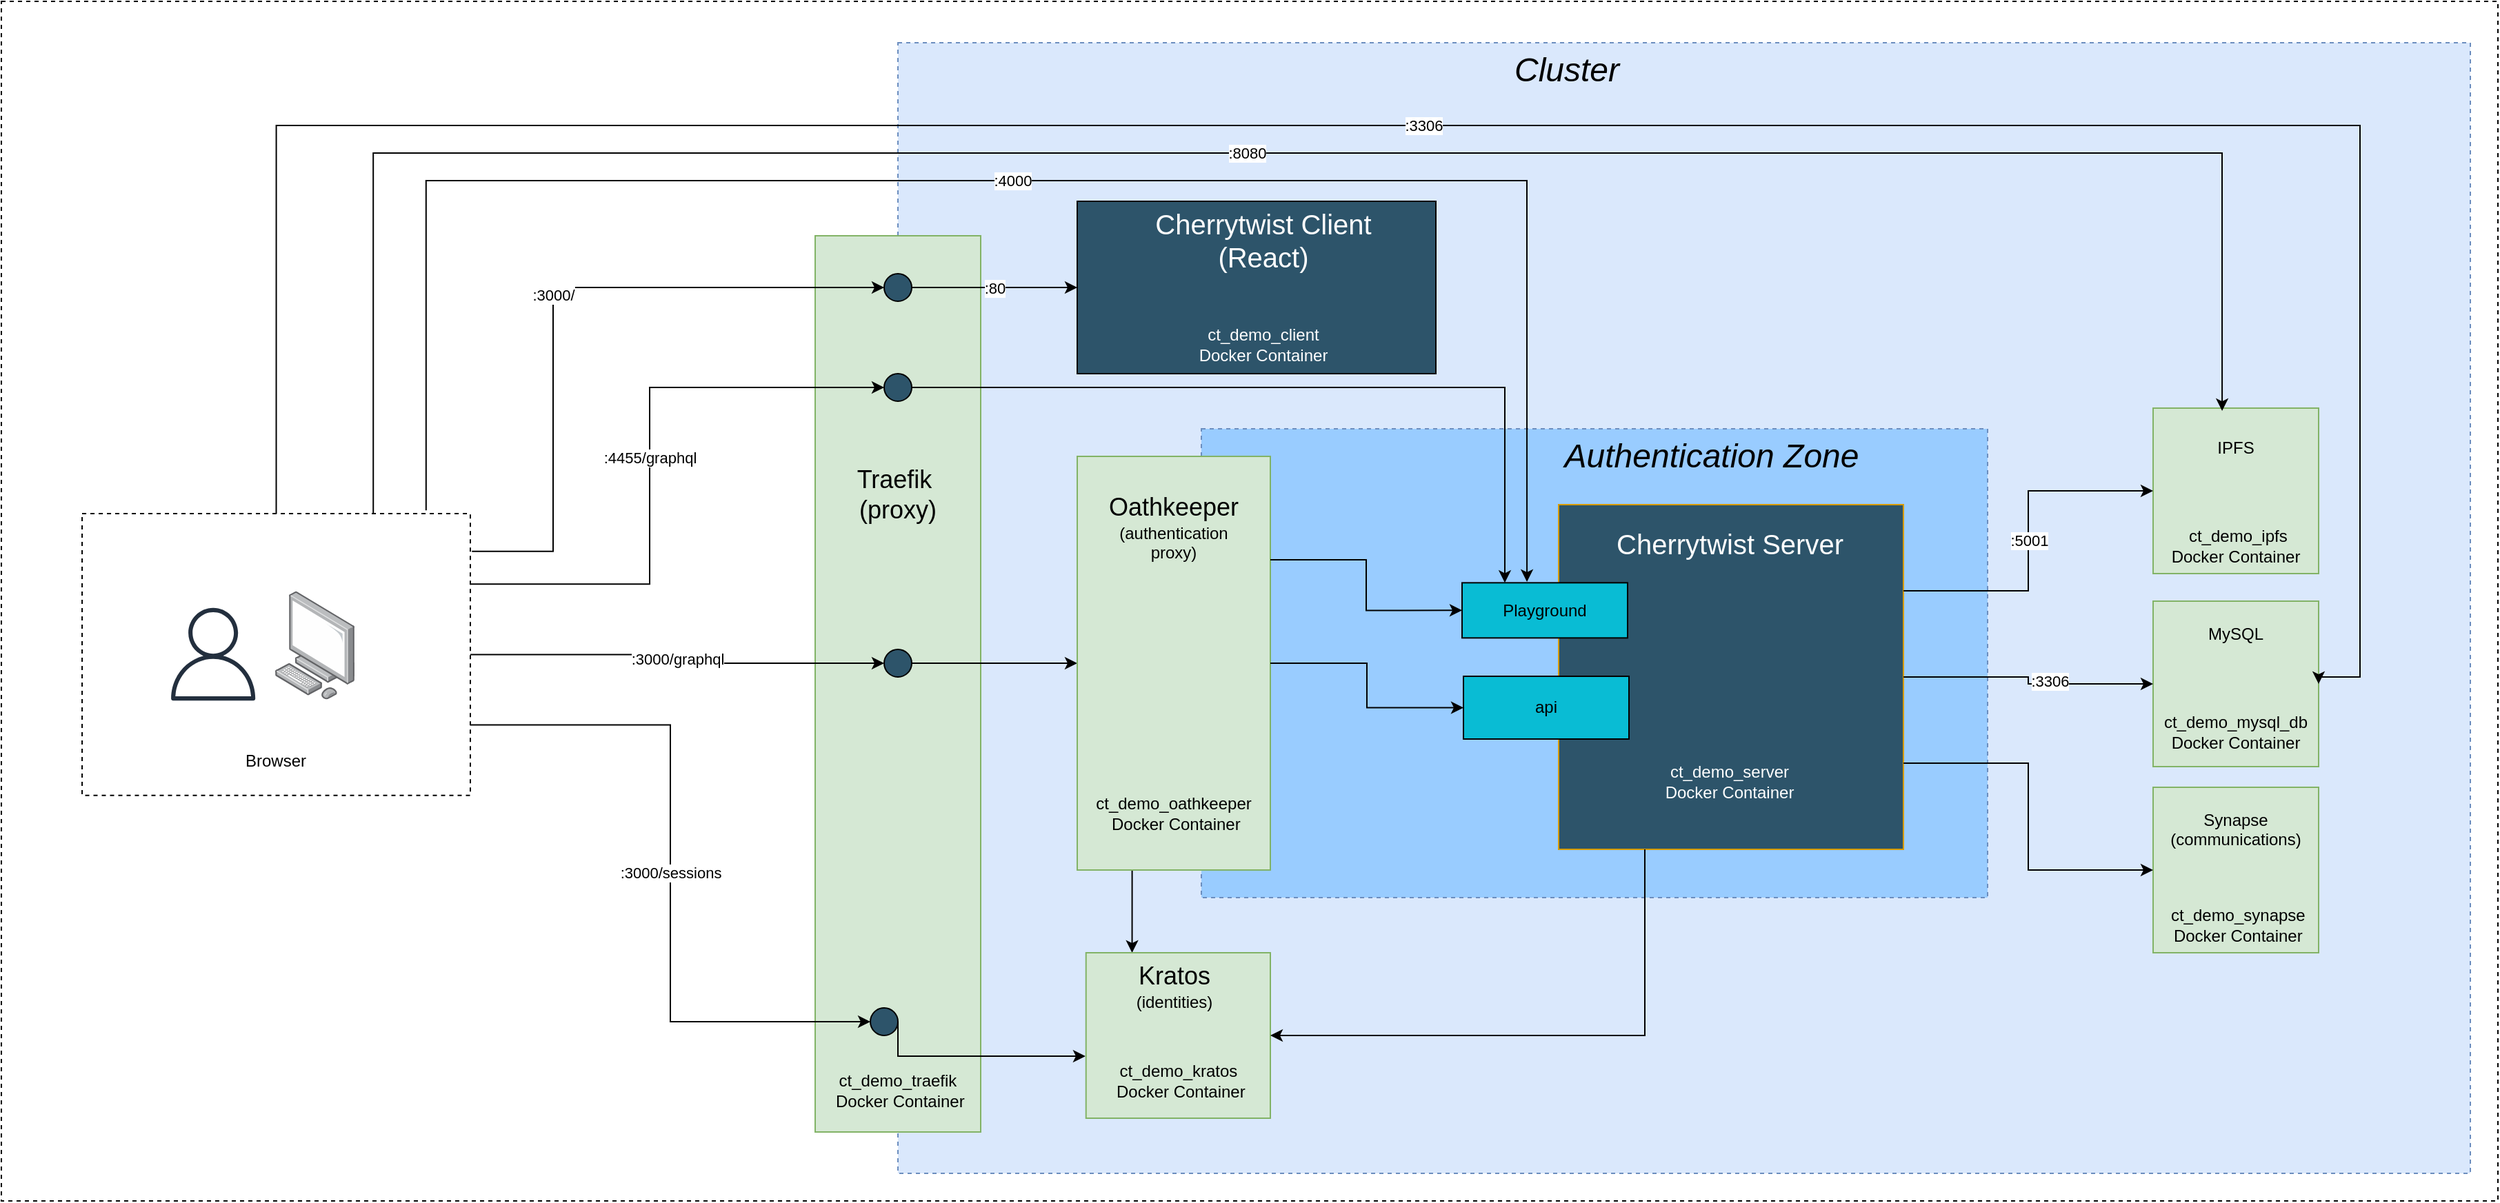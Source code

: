 <mxfile version="14.4.3" type="device"><diagram id="5-0HRDUqpAHmHsOU0eof" name="Page-1"><mxGraphModel dx="3197" dy="1358" grid="1" gridSize="10" guides="1" tooltips="1" connect="1" arrows="1" fold="1" page="1" pageScale="1" pageWidth="827" pageHeight="1169" math="0" shadow="0"><root><mxCell id="0"/><mxCell id="1" parent="0"/><mxCell id="0voDaI4-u7oijfD-uJI3-23" value="" style="rounded=0;whiteSpace=wrap;html=1;dashed=1;" parent="1" vertex="1"><mxGeometry x="-450" y="170" width="1810" height="870" as="geometry"/></mxCell><mxCell id="0voDaI4-u7oijfD-uJI3-18" value="" style="rounded=0;whiteSpace=wrap;html=1;dashed=1;fillColor=#dae8fc;strokeColor=#6c8ebf;" parent="1" vertex="1"><mxGeometry x="200" y="200" width="1140" height="820" as="geometry"/></mxCell><mxCell id="RfYNLgnv8OTz5lV1KctK-16" value="" style="rounded=0;whiteSpace=wrap;html=1;strokeColor=#82b366;fillColor=#D5E8D4;" parent="1" vertex="1"><mxGeometry x="140" y="340" width="120" height="650" as="geometry"/></mxCell><mxCell id="0voDaI4-u7oijfD-uJI3-4" value="port:3306" style="edgeStyle=orthogonalEdgeStyle;rounded=0;orthogonalLoop=1;jettySize=auto;html=1;" parent="1" source="0voDaI4-u7oijfD-uJI3-2" edge="1"><mxGeometry relative="1" as="geometry"><mxPoint x="910" y="500" as="targetPoint"/></mxGeometry></mxCell><mxCell id="0voDaI4-u7oijfD-uJI3-27" value="" style="group" parent="1" vertex="1" connectable="0"><mxGeometry x="1110" y="605" width="131" height="120" as="geometry"/></mxCell><mxCell id="0voDaI4-u7oijfD-uJI3-21" value="&amp;nbsp;ct_demo_db&lt;br&gt;&amp;nbsp;Docker Container" style="text;html=1;strokeColor=none;fillColor=none;align=center;verticalAlign=middle;whiteSpace=wrap;rounded=0;dashed=1;" parent="0voDaI4-u7oijfD-uJI3-27" vertex="1"><mxGeometry y="80" width="120" height="40" as="geometry"/></mxCell><mxCell id="YILVaNEbcuu23r1FG_Kh-31" value="" style="group" vertex="1" connectable="0" parent="0voDaI4-u7oijfD-uJI3-27"><mxGeometry width="131" height="120" as="geometry"/></mxCell><mxCell id="0voDaI4-u7oijfD-uJI3-1" value="" style="whiteSpace=wrap;html=1;aspect=fixed;fillColor=#d5e8d4;strokeColor=#82b366;" parent="YILVaNEbcuu23r1FG_Kh-31" vertex="1"><mxGeometry width="120" height="120" as="geometry"/></mxCell><mxCell id="YILVaNEbcuu23r1FG_Kh-28" value="&lt;meta charset=&quot;utf-8&quot;&gt;&lt;span style=&quot;color: rgb(0, 0, 0); font-family: helvetica; font-size: 12px; font-style: normal; font-weight: 400; letter-spacing: normal; text-indent: 0px; text-transform: none; word-spacing: 0px; display: inline; float: none;&quot;&gt;MySQL&lt;/span&gt;" style="text;whiteSpace=wrap;html=1;align=center;labelBackgroundColor=none;" vertex="1" parent="YILVaNEbcuu23r1FG_Kh-31"><mxGeometry x="25" y="10" width="70" height="30" as="geometry"/></mxCell><mxCell id="YILVaNEbcuu23r1FG_Kh-33" value="ct_demo_mysql_db&lt;br&gt;Docker Container" style="text;html=1;strokeColor=none;fillColor=none;align=center;verticalAlign=middle;whiteSpace=wrap;rounded=0;dashed=1;" vertex="1" parent="YILVaNEbcuu23r1FG_Kh-31"><mxGeometry y="75" width="120" height="40" as="geometry"/></mxCell><mxCell id="IZdfjD5uXH5z2tWCQTJ2-1" value="" style="group" parent="1" vertex="1" connectable="0"><mxGeometry x="1110" y="465" width="120" height="120" as="geometry"/></mxCell><mxCell id="YILVaNEbcuu23r1FG_Kh-30" value="" style="group" vertex="1" connectable="0" parent="IZdfjD5uXH5z2tWCQTJ2-1"><mxGeometry width="120" height="120" as="geometry"/></mxCell><mxCell id="IZdfjD5uXH5z2tWCQTJ2-2" value="" style="whiteSpace=wrap;html=1;aspect=fixed;fillColor=#d5e8d4;strokeColor=#82b366;" parent="YILVaNEbcuu23r1FG_Kh-30" vertex="1"><mxGeometry width="120" height="120" as="geometry"/></mxCell><mxCell id="IZdfjD5uXH5z2tWCQTJ2-3" value="&amp;nbsp;ct_demo_ipfs&lt;br&gt;Docker Container" style="text;html=1;strokeColor=none;fillColor=none;align=center;verticalAlign=middle;whiteSpace=wrap;rounded=0;dashed=1;" parent="YILVaNEbcuu23r1FG_Kh-30" vertex="1"><mxGeometry y="80" width="120" height="40" as="geometry"/></mxCell><mxCell id="YILVaNEbcuu23r1FG_Kh-29" value="&lt;meta charset=&quot;utf-8&quot;&gt;&lt;span style=&quot;color: rgb(0, 0, 0); font-family: helvetica; font-size: 12px; font-style: normal; font-weight: 400; letter-spacing: normal; text-indent: 0px; text-transform: none; word-spacing: 0px; display: inline; float: none;&quot;&gt;IPFS&lt;/span&gt;" style="text;whiteSpace=wrap;html=1;align=center;labelBackgroundColor=none;" vertex="1" parent="YILVaNEbcuu23r1FG_Kh-30"><mxGeometry x="35" y="15" width="50" height="30" as="geometry"/></mxCell><mxCell id="IZdfjD5uXH5z2tWCQTJ2-14" value="&lt;font style=&quot;font-size: 24px&quot;&gt;&lt;i&gt;Cluster&lt;/i&gt;&lt;/font&gt;" style="text;html=1;strokeColor=none;fillColor=none;align=center;verticalAlign=middle;whiteSpace=wrap;rounded=0;" parent="1" vertex="1"><mxGeometry x="580" y="210" width="210" height="20" as="geometry"/></mxCell><mxCell id="RfYNLgnv8OTz5lV1KctK-8" value=":80" style="edgeStyle=orthogonalEdgeStyle;rounded=0;orthogonalLoop=1;jettySize=auto;html=1;exitX=1;exitY=0.5;exitDx=0;exitDy=0;entryX=0;entryY=0.5;entryDx=0;entryDy=0;" parent="1" source="RfYNLgnv8OTz5lV1KctK-11" target="YILVaNEbcuu23r1FG_Kh-16" edge="1"><mxGeometry relative="1" as="geometry"><mxPoint x="270" y="420" as="targetPoint"/><mxPoint x="-40" y="575.714" as="sourcePoint"/><Array as="points"><mxPoint x="310" y="378"/><mxPoint x="310" y="378"/></Array></mxGeometry></mxCell><mxCell id="RfYNLgnv8OTz5lV1KctK-9" style="edgeStyle=orthogonalEdgeStyle;rounded=0;orthogonalLoop=1;jettySize=auto;html=1;exitX=0.25;exitY=1;exitDx=0;exitDy=0;entryX=0.25;entryY=0;entryDx=0;entryDy=0;" parent="1" source="YILVaNEbcuu23r1FG_Kh-3" edge="1" target="RfYNLgnv8OTz5lV1KctK-19"><mxGeometry relative="1" as="geometry"><mxPoint x="590" y="695" as="targetPoint"/><mxPoint x="582.768" y="736.999" as="sourcePoint"/><Array as="points"><mxPoint x="370" y="800"/></Array></mxGeometry></mxCell><mxCell id="RfYNLgnv8OTz5lV1KctK-10" value=":3000/graphql" style="edgeStyle=orthogonalEdgeStyle;rounded=0;orthogonalLoop=1;jettySize=auto;html=1;entryX=0;entryY=0.5;entryDx=0;entryDy=0;exitX=1;exitY=0.5;exitDx=0;exitDy=0;" parent="1" source="0voDaI4-u7oijfD-uJI3-35" target="RfYNLgnv8OTz5lV1KctK-13" edge="1"><mxGeometry relative="1" as="geometry"><mxPoint x="161.32" y="530.08" as="targetPoint"/><mxPoint x="-40" y="630" as="sourcePoint"/><Array as="points"/></mxGeometry></mxCell><mxCell id="RfYNLgnv8OTz5lV1KctK-11" value="" style="ellipse;whiteSpace=wrap;html=1;aspect=fixed;fillColor=#2d546a;" parent="1" vertex="1"><mxGeometry x="190" y="367.5" width="20" height="20" as="geometry"/></mxCell><mxCell id="0voDaI4-u7oijfD-uJI3-40" value=":3000/" style="edgeStyle=orthogonalEdgeStyle;rounded=0;orthogonalLoop=1;jettySize=auto;html=1;exitX=1.004;exitY=0.134;exitDx=0;exitDy=0;entryX=0;entryY=0.5;entryDx=0;entryDy=0;exitPerimeter=0;" parent="1" source="0voDaI4-u7oijfD-uJI3-35" target="RfYNLgnv8OTz5lV1KctK-11" edge="1"><mxGeometry relative="1" as="geometry"><mxPoint x="460" y="550" as="targetPoint"/><Array as="points"><mxPoint x="-50" y="569"/><mxPoint x="-50" y="378"/></Array></mxGeometry></mxCell><mxCell id="RfYNLgnv8OTz5lV1KctK-18" style="edgeStyle=orthogonalEdgeStyle;rounded=0;orthogonalLoop=1;jettySize=auto;html=1;entryX=0;entryY=0.5;entryDx=0;entryDy=0;" parent="1" source="RfYNLgnv8OTz5lV1KctK-13" target="YILVaNEbcuu23r1FG_Kh-3" edge="1"><mxGeometry relative="1" as="geometry"><mxPoint x="382.31" y="698.845" as="targetPoint"/></mxGeometry></mxCell><mxCell id="RfYNLgnv8OTz5lV1KctK-13" value="" style="ellipse;whiteSpace=wrap;html=1;aspect=fixed;fillColor=#2d546a;" parent="1" vertex="1"><mxGeometry x="190" y="640" width="20" height="20" as="geometry"/></mxCell><mxCell id="RfYNLgnv8OTz5lV1KctK-23" value="ct_demo_traefik&lt;br&gt;&amp;nbsp;Docker Container" style="text;html=1;strokeColor=none;fillColor=none;align=center;verticalAlign=middle;whiteSpace=wrap;rounded=0;dashed=1;" parent="1" vertex="1"><mxGeometry x="140" y="940" width="120" height="40" as="geometry"/></mxCell><mxCell id="RfYNLgnv8OTz5lV1KctK-28" value="" style="group" parent="1" vertex="1" connectable="0"><mxGeometry x="1110" y="740" width="120" height="120" as="geometry"/></mxCell><mxCell id="YILVaNEbcuu23r1FG_Kh-32" value="" style="group" vertex="1" connectable="0" parent="RfYNLgnv8OTz5lV1KctK-28"><mxGeometry width="120" height="120" as="geometry"/></mxCell><mxCell id="RfYNLgnv8OTz5lV1KctK-29" value="" style="whiteSpace=wrap;html=1;aspect=fixed;fillColor=#d5e8d4;strokeColor=#82b366;" parent="YILVaNEbcuu23r1FG_Kh-32" vertex="1"><mxGeometry width="120" height="120" as="geometry"/></mxCell><mxCell id="RfYNLgnv8OTz5lV1KctK-30" value="&amp;nbsp;ct_demo_synapse&lt;br&gt;&amp;nbsp;Docker Container" style="text;html=1;strokeColor=none;fillColor=none;align=center;verticalAlign=middle;whiteSpace=wrap;rounded=0;dashed=1;" parent="YILVaNEbcuu23r1FG_Kh-32" vertex="1"><mxGeometry y="80" width="120" height="40" as="geometry"/></mxCell><mxCell id="YILVaNEbcuu23r1FG_Kh-26" value="&lt;meta charset=&quot;utf-8&quot;&gt;&lt;span style=&quot;color: rgb(0, 0, 0); font-family: helvetica; font-size: 12px; font-style: normal; font-weight: 400; letter-spacing: normal; text-indent: 0px; text-transform: none; word-spacing: 0px; display: inline; float: none;&quot;&gt;Synapse&lt;/span&gt;&lt;br style=&quot;color: rgb(0, 0, 0); font-family: helvetica; font-size: 12px; font-style: normal; font-weight: 400; letter-spacing: normal; text-indent: 0px; text-transform: none; word-spacing: 0px;&quot;&gt;&lt;span style=&quot;color: rgb(0, 0, 0); font-family: helvetica; font-size: 12px; font-style: normal; font-weight: 400; letter-spacing: normal; text-indent: 0px; text-transform: none; word-spacing: 0px; display: inline; float: none;&quot;&gt;(communications)&lt;/span&gt;" style="text;whiteSpace=wrap;html=1;align=center;labelBackgroundColor=none;" vertex="1" parent="YILVaNEbcuu23r1FG_Kh-32"><mxGeometry y="10" width="120" height="40" as="geometry"/></mxCell><mxCell id="RfYNLgnv8OTz5lV1KctK-33" value=":3000/sessions" style="edgeStyle=orthogonalEdgeStyle;rounded=0;orthogonalLoop=1;jettySize=auto;html=1;entryX=0;entryY=0.5;entryDx=0;entryDy=0;exitX=1;exitY=0.75;exitDx=0;exitDy=0;" parent="1" source="0voDaI4-u7oijfD-uJI3-35" target="RfYNLgnv8OTz5lV1KctK-34" edge="1"><mxGeometry relative="1" as="geometry"><mxPoint x="161.32" y="575.08" as="targetPoint"/><mxPoint x="-60" y="674.954" as="sourcePoint"/><Array as="points"/></mxGeometry></mxCell><mxCell id="RfYNLgnv8OTz5lV1KctK-34" value="" style="ellipse;whiteSpace=wrap;html=1;aspect=fixed;fillColor=#2d546a;" parent="1" vertex="1"><mxGeometry x="180" y="900" width="20" height="20" as="geometry"/></mxCell><mxCell id="RfYNLgnv8OTz5lV1KctK-35" style="edgeStyle=orthogonalEdgeStyle;rounded=0;orthogonalLoop=1;jettySize=auto;html=1;exitX=1;exitY=0.5;exitDx=0;exitDy=0;entryX=-0.003;entryY=0.625;entryDx=0;entryDy=0;entryPerimeter=0;" parent="1" source="RfYNLgnv8OTz5lV1KctK-34" target="RfYNLgnv8OTz5lV1KctK-19" edge="1"><mxGeometry relative="1" as="geometry"><mxPoint x="220" y="620" as="sourcePoint"/><mxPoint x="635" y="880" as="targetPoint"/><Array as="points"><mxPoint x="200" y="935"/></Array></mxGeometry></mxCell><mxCell id="RfYNLgnv8OTz5lV1KctK-39" value="" style="ellipse;whiteSpace=wrap;html=1;aspect=fixed;fillColor=#2d546a;" parent="1" vertex="1"><mxGeometry x="190" y="440" width="20" height="20" as="geometry"/></mxCell><mxCell id="RfYNLgnv8OTz5lV1KctK-40" value=":4455/graphql" style="edgeStyle=orthogonalEdgeStyle;rounded=0;orthogonalLoop=1;jettySize=auto;html=1;exitX=1;exitY=0.25;exitDx=0;exitDy=0;entryX=0;entryY=0.5;entryDx=0;entryDy=0;" parent="1" source="0voDaI4-u7oijfD-uJI3-35" target="RfYNLgnv8OTz5lV1KctK-39" edge="1"><mxGeometry relative="1" as="geometry"><mxPoint x="200" y="510" as="targetPoint"/><mxPoint x="-40" y="554.821" as="sourcePoint"/><Array as="points"><mxPoint x="20" y="593"/><mxPoint x="20" y="450"/></Array></mxGeometry></mxCell><mxCell id="RfYNLgnv8OTz5lV1KctK-42" value=":8080" style="edgeStyle=orthogonalEdgeStyle;rounded=0;orthogonalLoop=1;jettySize=auto;html=1;exitX=0.75;exitY=0;exitDx=0;exitDy=0;entryX=0.417;entryY=0.017;entryDx=0;entryDy=0;entryPerimeter=0;" parent="1" source="0voDaI4-u7oijfD-uJI3-35" target="IZdfjD5uXH5z2tWCQTJ2-2" edge="1"><mxGeometry relative="1" as="geometry"><mxPoint x="-40" y="536" as="sourcePoint"/><mxPoint x="845" y="431.43" as="targetPoint"/><Array as="points"><mxPoint x="-180" y="280"/><mxPoint x="1160" y="280"/></Array></mxGeometry></mxCell><mxCell id="YILVaNEbcuu23r1FG_Kh-1" value="&lt;span style=&quot;&quot;&gt;&lt;span style=&quot;color: rgb(0 , 0 , 0) ; font-family: &amp;quot;helvetica&amp;quot; ; font-size: 18px ; font-style: normal ; font-weight: 400 ; letter-spacing: normal ; text-indent: 0px ; text-transform: none ; word-spacing: 0px ; display: inline ; float: none&quot;&gt;Traefik&amp;nbsp;&lt;/span&gt;&lt;br style=&quot;color: rgb(0 , 0 , 0) ; font-family: &amp;quot;helvetica&amp;quot; ; font-size: 18px ; font-style: normal ; font-weight: 400 ; letter-spacing: normal ; text-indent: 0px ; text-transform: none ; word-spacing: 0px&quot;&gt;&lt;span style=&quot;color: rgb(0 , 0 , 0) ; font-family: &amp;quot;helvetica&amp;quot; ; font-size: 18px ; font-style: normal ; font-weight: 400 ; letter-spacing: normal ; text-indent: 0px ; text-transform: none ; word-spacing: 0px ; display: inline ; float: none&quot;&gt;(proxy)&lt;/span&gt;&lt;/span&gt;" style="text;whiteSpace=wrap;html=1;align=center;labelBackgroundColor=none;" vertex="1" parent="1"><mxGeometry x="160" y="500" width="80" height="50" as="geometry"/></mxCell><mxCell id="IZdfjD5uXH5z2tWCQTJ2-12" value="" style="group" parent="1" vertex="1" connectable="0"><mxGeometry x="630" y="500" width="360" height="320" as="geometry"/></mxCell><mxCell id="YILVaNEbcuu23r1FG_Kh-9" value="" style="rounded=0;whiteSpace=wrap;html=1;dashed=1;strokeColor=#6c8ebf;fillColor=#99CCFF;" vertex="1" parent="IZdfjD5uXH5z2tWCQTJ2-12"><mxGeometry x="-210" y="-20" width="570" height="340" as="geometry"/></mxCell><mxCell id="YILVaNEbcuu23r1FG_Kh-11" value="" style="group" vertex="1" connectable="0" parent="IZdfjD5uXH5z2tWCQTJ2-12"><mxGeometry x="-311" y="60" width="170" height="240" as="geometry"/></mxCell><mxCell id="YILVaNEbcuu23r1FG_Kh-3" value="" style="rounded=0;whiteSpace=wrap;html=1;strokeColor=#82b366;fillColor=#D5E8D4;" vertex="1" parent="YILVaNEbcuu23r1FG_Kh-11"><mxGeometry x="11" y="-60" width="140" height="300" as="geometry"/></mxCell><mxCell id="IZdfjD5uXH5z2tWCQTJ2-18" value="ct_demo_oathkeeper&lt;br&gt;&amp;nbsp;Docker Container" style="text;html=1;strokeColor=none;fillColor=none;align=center;verticalAlign=middle;whiteSpace=wrap;rounded=0;dashed=1;" parent="YILVaNEbcuu23r1FG_Kh-11" vertex="1"><mxGeometry x="-4" y="170.0" width="170" height="57.14" as="geometry"/></mxCell><mxCell id="RfYNLgnv8OTz5lV1KctK-25" style="edgeStyle=orthogonalEdgeStyle;rounded=0;orthogonalLoop=1;jettySize=auto;html=1;entryX=0;entryY=0.5;entryDx=0;entryDy=0;" parent="IZdfjD5uXH5z2tWCQTJ2-12" source="YILVaNEbcuu23r1FG_Kh-3" target="RfYNLgnv8OTz5lV1KctK-38" edge="1"><mxGeometry relative="1" as="geometry"><mxPoint x="-301" y="49.423" as="sourcePoint"/></mxGeometry></mxCell><mxCell id="YILVaNEbcuu23r1FG_Kh-12" style="edgeStyle=orthogonalEdgeStyle;rounded=0;orthogonalLoop=1;jettySize=auto;html=1;entryX=0;entryY=0.5;entryDx=0;entryDy=0;exitX=1;exitY=0.25;exitDx=0;exitDy=0;" edge="1" parent="IZdfjD5uXH5z2tWCQTJ2-12" source="YILVaNEbcuu23r1FG_Kh-3" target="RfYNLgnv8OTz5lV1KctK-37"><mxGeometry relative="1" as="geometry"><mxPoint x="-150" y="163.335" as="sourcePoint"/><mxPoint x="-81" y="202.748" as="targetPoint"/></mxGeometry></mxCell><mxCell id="YILVaNEbcuu23r1FG_Kh-15" value="" style="group;" vertex="1" connectable="0" parent="IZdfjD5uXH5z2tWCQTJ2-12"><mxGeometry x="49" y="35.0" width="250" height="250" as="geometry"/></mxCell><mxCell id="0voDaI4-u7oijfD-uJI3-2" value="" style="whiteSpace=wrap;html=1;aspect=fixed;strokeColor=#d79b00;fillColor=#2d546a;" parent="YILVaNEbcuu23r1FG_Kh-15" vertex="1"><mxGeometry width="250" height="250" as="geometry"/></mxCell><mxCell id="0voDaI4-u7oijfD-uJI3-22" value="&lt;font color=&quot;#ffffff&quot;&gt;ct_demo_server&lt;br&gt;Docker Container&lt;/font&gt;" style="text;html=1;strokeColor=none;fillColor=none;align=center;verticalAlign=middle;whiteSpace=wrap;rounded=0;dashed=1;" parent="YILVaNEbcuu23r1FG_Kh-15" vertex="1"><mxGeometry x="60.999" y="170.002" width="126.316" height="62.222" as="geometry"/></mxCell><mxCell id="IZdfjD5uXH5z2tWCQTJ2-11" value="&lt;div style=&quot;text-align: center&quot;&gt;&lt;span style=&quot;font-size: 20px ; font-family: &amp;#34;helvetica&amp;#34;&quot;&gt;&lt;font color=&quot;#ffffff&quot;&gt;Cherrytwist Server&lt;/font&gt;&lt;/span&gt;&lt;/div&gt;" style="text;whiteSpace=wrap;html=1;" parent="YILVaNEbcuu23r1FG_Kh-15" vertex="1"><mxGeometry x="39.95" y="10" width="168.42" height="46.67" as="geometry"/></mxCell><mxCell id="RfYNLgnv8OTz5lV1KctK-37" value="Playground" style="rounded=0;whiteSpace=wrap;html=1;gradientColor=none;align=center;fillColor=#09BCD4;" parent="YILVaNEbcuu23r1FG_Kh-15" vertex="1"><mxGeometry x="-70" y="56.67" width="120" height="40" as="geometry"/></mxCell><mxCell id="RfYNLgnv8OTz5lV1KctK-38" value="api" style="rounded=0;whiteSpace=wrap;html=1;gradientColor=none;align=center;fillColor=#09BCD4;" parent="IZdfjD5uXH5z2tWCQTJ2-12" vertex="1"><mxGeometry x="-20" y="159.497" width="120" height="45.5" as="geometry"/></mxCell><mxCell id="YILVaNEbcuu23r1FG_Kh-13" value="" style="group" vertex="1" connectable="0" parent="1"><mxGeometry x="330" y="860" width="140" height="120" as="geometry"/></mxCell><mxCell id="RfYNLgnv8OTz5lV1KctK-19" value="" style="rounded=0;whiteSpace=wrap;html=1;strokeColor=#82b366;fillColor=#D5E8D4;" parent="YILVaNEbcuu23r1FG_Kh-13" vertex="1"><mxGeometry x="6.364" width="133.636" height="120" as="geometry"/></mxCell><mxCell id="RfYNLgnv8OTz5lV1KctK-20" value="ct_demo_kratos&lt;br&gt;&amp;nbsp;Docker Container" style="text;html=1;strokeColor=none;fillColor=none;align=center;verticalAlign=middle;whiteSpace=wrap;rounded=0;dashed=1;" parent="YILVaNEbcuu23r1FG_Kh-13" vertex="1"><mxGeometry x="16.732" y="84" width="112.903" height="17.455" as="geometry"/></mxCell><mxCell id="RfYNLgnv8OTz5lV1KctK-22" value="&lt;span style=&quot;&quot;&gt;&lt;span style=&quot;color: rgb(0 , 0 , 0) ; font-family: &amp;quot;helvetica&amp;quot; ; font-style: normal ; font-weight: 400 ; letter-spacing: normal ; text-indent: 0px ; text-transform: none ; word-spacing: 0px ; font-size: 18px&quot;&gt;Kratos&lt;br&gt;&lt;/span&gt;&lt;span style=&quot;color: rgb(0 , 0 , 0) ; font-family: &amp;quot;helvetica&amp;quot; ; font-size: 12px ; font-style: normal ; font-weight: 400 ; letter-spacing: normal ; text-indent: 0px ; text-transform: none ; word-spacing: 0px ; display: inline ; float: none&quot;&gt;(identities)&lt;/span&gt;&lt;/span&gt;" style="text;whiteSpace=wrap;html=1;align=center;labelBackgroundColor=none;" parent="YILVaNEbcuu23r1FG_Kh-13" vertex="1"><mxGeometry x="44.545" width="50.909" height="60" as="geometry"/></mxCell><mxCell id="RfYNLgnv8OTz5lV1KctK-26" style="edgeStyle=orthogonalEdgeStyle;rounded=0;orthogonalLoop=1;jettySize=auto;html=1;entryX=1;entryY=0.5;entryDx=0;entryDy=0;exitX=0.25;exitY=1;exitDx=0;exitDy=0;" parent="1" source="0voDaI4-u7oijfD-uJI3-2" target="RfYNLgnv8OTz5lV1KctK-19" edge="1"><mxGeometry relative="1" as="geometry"><mxPoint x="640" y="883.95" as="sourcePoint"/><mxPoint x="940" y="845.003" as="targetPoint"/></mxGeometry></mxCell><mxCell id="YILVaNEbcuu23r1FG_Kh-17" value="" style="group;fillColor=#ffffff;" vertex="1" connectable="0" parent="1"><mxGeometry x="330" y="315" width="260" height="125" as="geometry"/></mxCell><mxCell id="YILVaNEbcuu23r1FG_Kh-16" value="" style="rounded=0;whiteSpace=wrap;html=1;labelBackgroundColor=#FFFFFF;align=center;fillColor=#2D546A;" vertex="1" parent="YILVaNEbcuu23r1FG_Kh-17"><mxGeometry width="260" height="125" as="geometry"/></mxCell><mxCell id="IZdfjD5uXH5z2tWCQTJ2-7" value="&lt;font color=&quot;#ffffff&quot;&gt;ct_demo_client&lt;br&gt;Docker Container&lt;/font&gt;" style="text;html=1;strokeColor=none;fillColor=none;align=center;verticalAlign=middle;whiteSpace=wrap;rounded=0;dashed=1;" parent="YILVaNEbcuu23r1FG_Kh-17" vertex="1"><mxGeometry x="70" y="83.333" width="130" height="41.667" as="geometry"/></mxCell><mxCell id="IZdfjD5uXH5z2tWCQTJ2-10" value="&lt;font style=&quot;font-size: 20px&quot;&gt;&lt;span style=&quot;color: rgb(255 , 255 , 255)&quot;&gt;Cherrytwist Client&lt;/span&gt;&lt;br style=&quot;color: rgb(255 , 255 , 255)&quot;&gt;&lt;span style=&quot;color: rgb(255 , 255 , 255)&quot;&gt;&amp;nbsp;(React)&amp;nbsp;&lt;/span&gt;&lt;/font&gt;" style="text;html=1;strokeColor=none;fillColor=none;align=center;verticalAlign=middle;whiteSpace=wrap;rounded=0;" parent="YILVaNEbcuu23r1FG_Kh-17" vertex="1"><mxGeometry x="48.131" y="20.833" width="173.736" height="13.889" as="geometry"/></mxCell><mxCell id="RfYNLgnv8OTz5lV1KctK-31" value="" style="edgeStyle=orthogonalEdgeStyle;rounded=0;orthogonalLoop=1;jettySize=auto;html=1;exitX=1;exitY=0.75;exitDx=0;exitDy=0;entryX=0;entryY=0.5;entryDx=0;entryDy=0;" parent="1" source="0voDaI4-u7oijfD-uJI3-2" target="RfYNLgnv8OTz5lV1KctK-29" edge="1"><mxGeometry relative="1" as="geometry"><mxPoint x="819.74" y="530" as="sourcePoint"/><mxPoint x="920" y="525" as="targetPoint"/></mxGeometry></mxCell><mxCell id="IZdfjD5uXH5z2tWCQTJ2-4" value=":5001" style="edgeStyle=orthogonalEdgeStyle;rounded=0;orthogonalLoop=1;jettySize=auto;html=1;entryX=0;entryY=0.5;entryDx=0;entryDy=0;exitX=1;exitY=0.25;exitDx=0;exitDy=0;" parent="1" source="0voDaI4-u7oijfD-uJI3-2" target="IZdfjD5uXH5z2tWCQTJ2-2" edge="1"><mxGeometry relative="1" as="geometry"><mxPoint x="990" y="560" as="sourcePoint"/><mxPoint x="1110" y="560" as="targetPoint"/></mxGeometry></mxCell><mxCell id="RfYNLgnv8OTz5lV1KctK-41" style="edgeStyle=orthogonalEdgeStyle;rounded=0;orthogonalLoop=1;jettySize=auto;html=1;" parent="1" source="RfYNLgnv8OTz5lV1KctK-39" target="RfYNLgnv8OTz5lV1KctK-37" edge="1"><mxGeometry relative="1" as="geometry"><Array as="points"><mxPoint x="640" y="450"/></Array></mxGeometry></mxCell><mxCell id="YILVaNEbcuu23r1FG_Kh-5" value="&lt;span style=&quot;&quot;&gt;&lt;span style=&quot;color: rgb(0 , 0 , 0) ; font-family: &amp;quot;helvetica&amp;quot; ; font-style: normal ; font-weight: 400 ; letter-spacing: normal ; text-indent: 0px ; text-transform: none ; word-spacing: 0px ; font-size: 18px&quot;&gt;Oathkeeper&lt;br&gt;&lt;/span&gt;&lt;span style=&quot;color: rgb(0 , 0 , 0) ; font-family: &amp;quot;helvetica&amp;quot; ; font-size: 12px ; font-style: normal ; font-weight: 400 ; letter-spacing: normal ; text-indent: 0px ; text-transform: none ; word-spacing: 0px ; display: inline ; float: none&quot;&gt;(authentication proxy)&lt;/span&gt;&lt;/span&gt;" style="text;whiteSpace=wrap;html=1;align=center;labelBackgroundColor=none;" vertex="1" parent="1"><mxGeometry x="360" y="520" width="80" height="50" as="geometry"/></mxCell><mxCell id="YILVaNEbcuu23r1FG_Kh-19" value="" style="edgeStyle=orthogonalEdgeStyle;rounded=0;orthogonalLoop=1;jettySize=auto;html=1;exitX=1;exitY=0.5;exitDx=0;exitDy=0;" edge="1" parent="1" source="0voDaI4-u7oijfD-uJI3-2" target="0voDaI4-u7oijfD-uJI3-1"><mxGeometry relative="1" as="geometry"><mxPoint x="939" y="732.5" as="sourcePoint"/><mxPoint x="1120" y="790" as="targetPoint"/></mxGeometry></mxCell><mxCell id="YILVaNEbcuu23r1FG_Kh-20" value=":3306" style="edgeLabel;html=1;align=center;verticalAlign=middle;resizable=0;points=[];" vertex="1" connectable="0" parent="YILVaNEbcuu23r1FG_Kh-19"><mxGeometry x="0.193" y="2" relative="1" as="geometry"><mxPoint as="offset"/></mxGeometry></mxCell><mxCell id="IZdfjD5uXH5z2tWCQTJ2-15" value=":4000" style="edgeStyle=orthogonalEdgeStyle;rounded=0;orthogonalLoop=1;jettySize=auto;html=1;entryX=0.392;entryY=-0.017;entryDx=0;entryDy=0;entryPerimeter=0;exitX=0.886;exitY=-0.012;exitDx=0;exitDy=0;exitPerimeter=0;" parent="1" source="0voDaI4-u7oijfD-uJI3-35" edge="1" target="RfYNLgnv8OTz5lV1KctK-37"><mxGeometry relative="1" as="geometry"><mxPoint x="290" y="575.714" as="sourcePoint"/><mxPoint x="700" y="490" as="targetPoint"/><Array as="points"><mxPoint x="-142" y="300"/><mxPoint x="656" y="300"/></Array></mxGeometry></mxCell><mxCell id="YILVaNEbcuu23r1FG_Kh-23" value="" style="group" vertex="1" connectable="0" parent="1"><mxGeometry x="-400" y="541.55" width="290" height="246.9" as="geometry"/></mxCell><mxCell id="0voDaI4-u7oijfD-uJI3-35" value="" style="rounded=0;whiteSpace=wrap;html=1;dashed=1;" parent="YILVaNEbcuu23r1FG_Kh-23" vertex="1"><mxGeometry x="8.529" width="281.471" height="204.286" as="geometry"/></mxCell><mxCell id="0voDaI4-u7oijfD-uJI3-36" value="Browser" style="text;html=1;strokeColor=none;fillColor=none;align=center;verticalAlign=middle;whiteSpace=wrap;rounded=0;dashed=1;" parent="YILVaNEbcuu23r1FG_Kh-23" vertex="1"><mxGeometry x="39.09" y="147.983" width="220.357" height="62.857" as="geometry"/></mxCell><mxCell id="YILVaNEbcuu23r1FG_Kh-24" value="" style="group" vertex="1" connectable="0" parent="YILVaNEbcuu23r1FG_Kh-23"><mxGeometry x="70" y="56.31" width="136.18" height="91.67" as="geometry"/></mxCell><mxCell id="0voDaI4-u7oijfD-uJI3-32" value="" style="outlineConnect=0;fontColor=#232F3E;gradientColor=none;fillColor=#232F3E;strokeColor=none;dashed=0;verticalLabelPosition=bottom;verticalAlign=top;align=center;html=1;fontSize=12;fontStyle=0;aspect=fixed;pointerEvents=1;shape=mxgraph.aws4.user;" parent="YILVaNEbcuu23r1FG_Kh-24" vertex="1"><mxGeometry y="12.064" width="67.166" height="67.166" as="geometry"/></mxCell><mxCell id="0voDaI4-u7oijfD-uJI3-33" value="" style="points=[];aspect=fixed;html=1;align=center;shadow=0;dashed=0;image;image=img/lib/allied_telesis/computer_and_terminals/Personal_Computer.svg;" parent="YILVaNEbcuu23r1FG_Kh-24" vertex="1"><mxGeometry x="78.361" width="57.819" height="78.361" as="geometry"/></mxCell><mxCell id="YILVaNEbcuu23r1FG_Kh-18" value="&lt;font style=&quot;font-size: 24px&quot;&gt;&lt;i&gt;Authentication Zone&lt;/i&gt;&lt;/font&gt;" style="text;html=1;strokeColor=none;fillColor=none;align=center;verticalAlign=middle;whiteSpace=wrap;rounded=0;" vertex="1" parent="1"><mxGeometry x="630" y="490" width="320" height="20" as="geometry"/></mxCell><mxCell id="YILVaNEbcuu23r1FG_Kh-25" value=":3306" style="edgeStyle=orthogonalEdgeStyle;rounded=0;orthogonalLoop=1;jettySize=auto;html=1;exitX=0.5;exitY=0;exitDx=0;exitDy=0;entryX=1;entryY=0.5;entryDx=0;entryDy=0;" edge="1" parent="1" source="0voDaI4-u7oijfD-uJI3-35" target="0voDaI4-u7oijfD-uJI3-1"><mxGeometry relative="1" as="geometry"><mxPoint x="-170.368" y="551.55" as="sourcePoint"/><mxPoint x="1170.04" y="477.04" as="targetPoint"/><Array as="points"><mxPoint x="-251" y="260"/><mxPoint x="1260" y="260"/><mxPoint x="1260" y="660"/><mxPoint x="1230" y="660"/></Array></mxGeometry></mxCell></root></mxGraphModel></diagram></mxfile>
